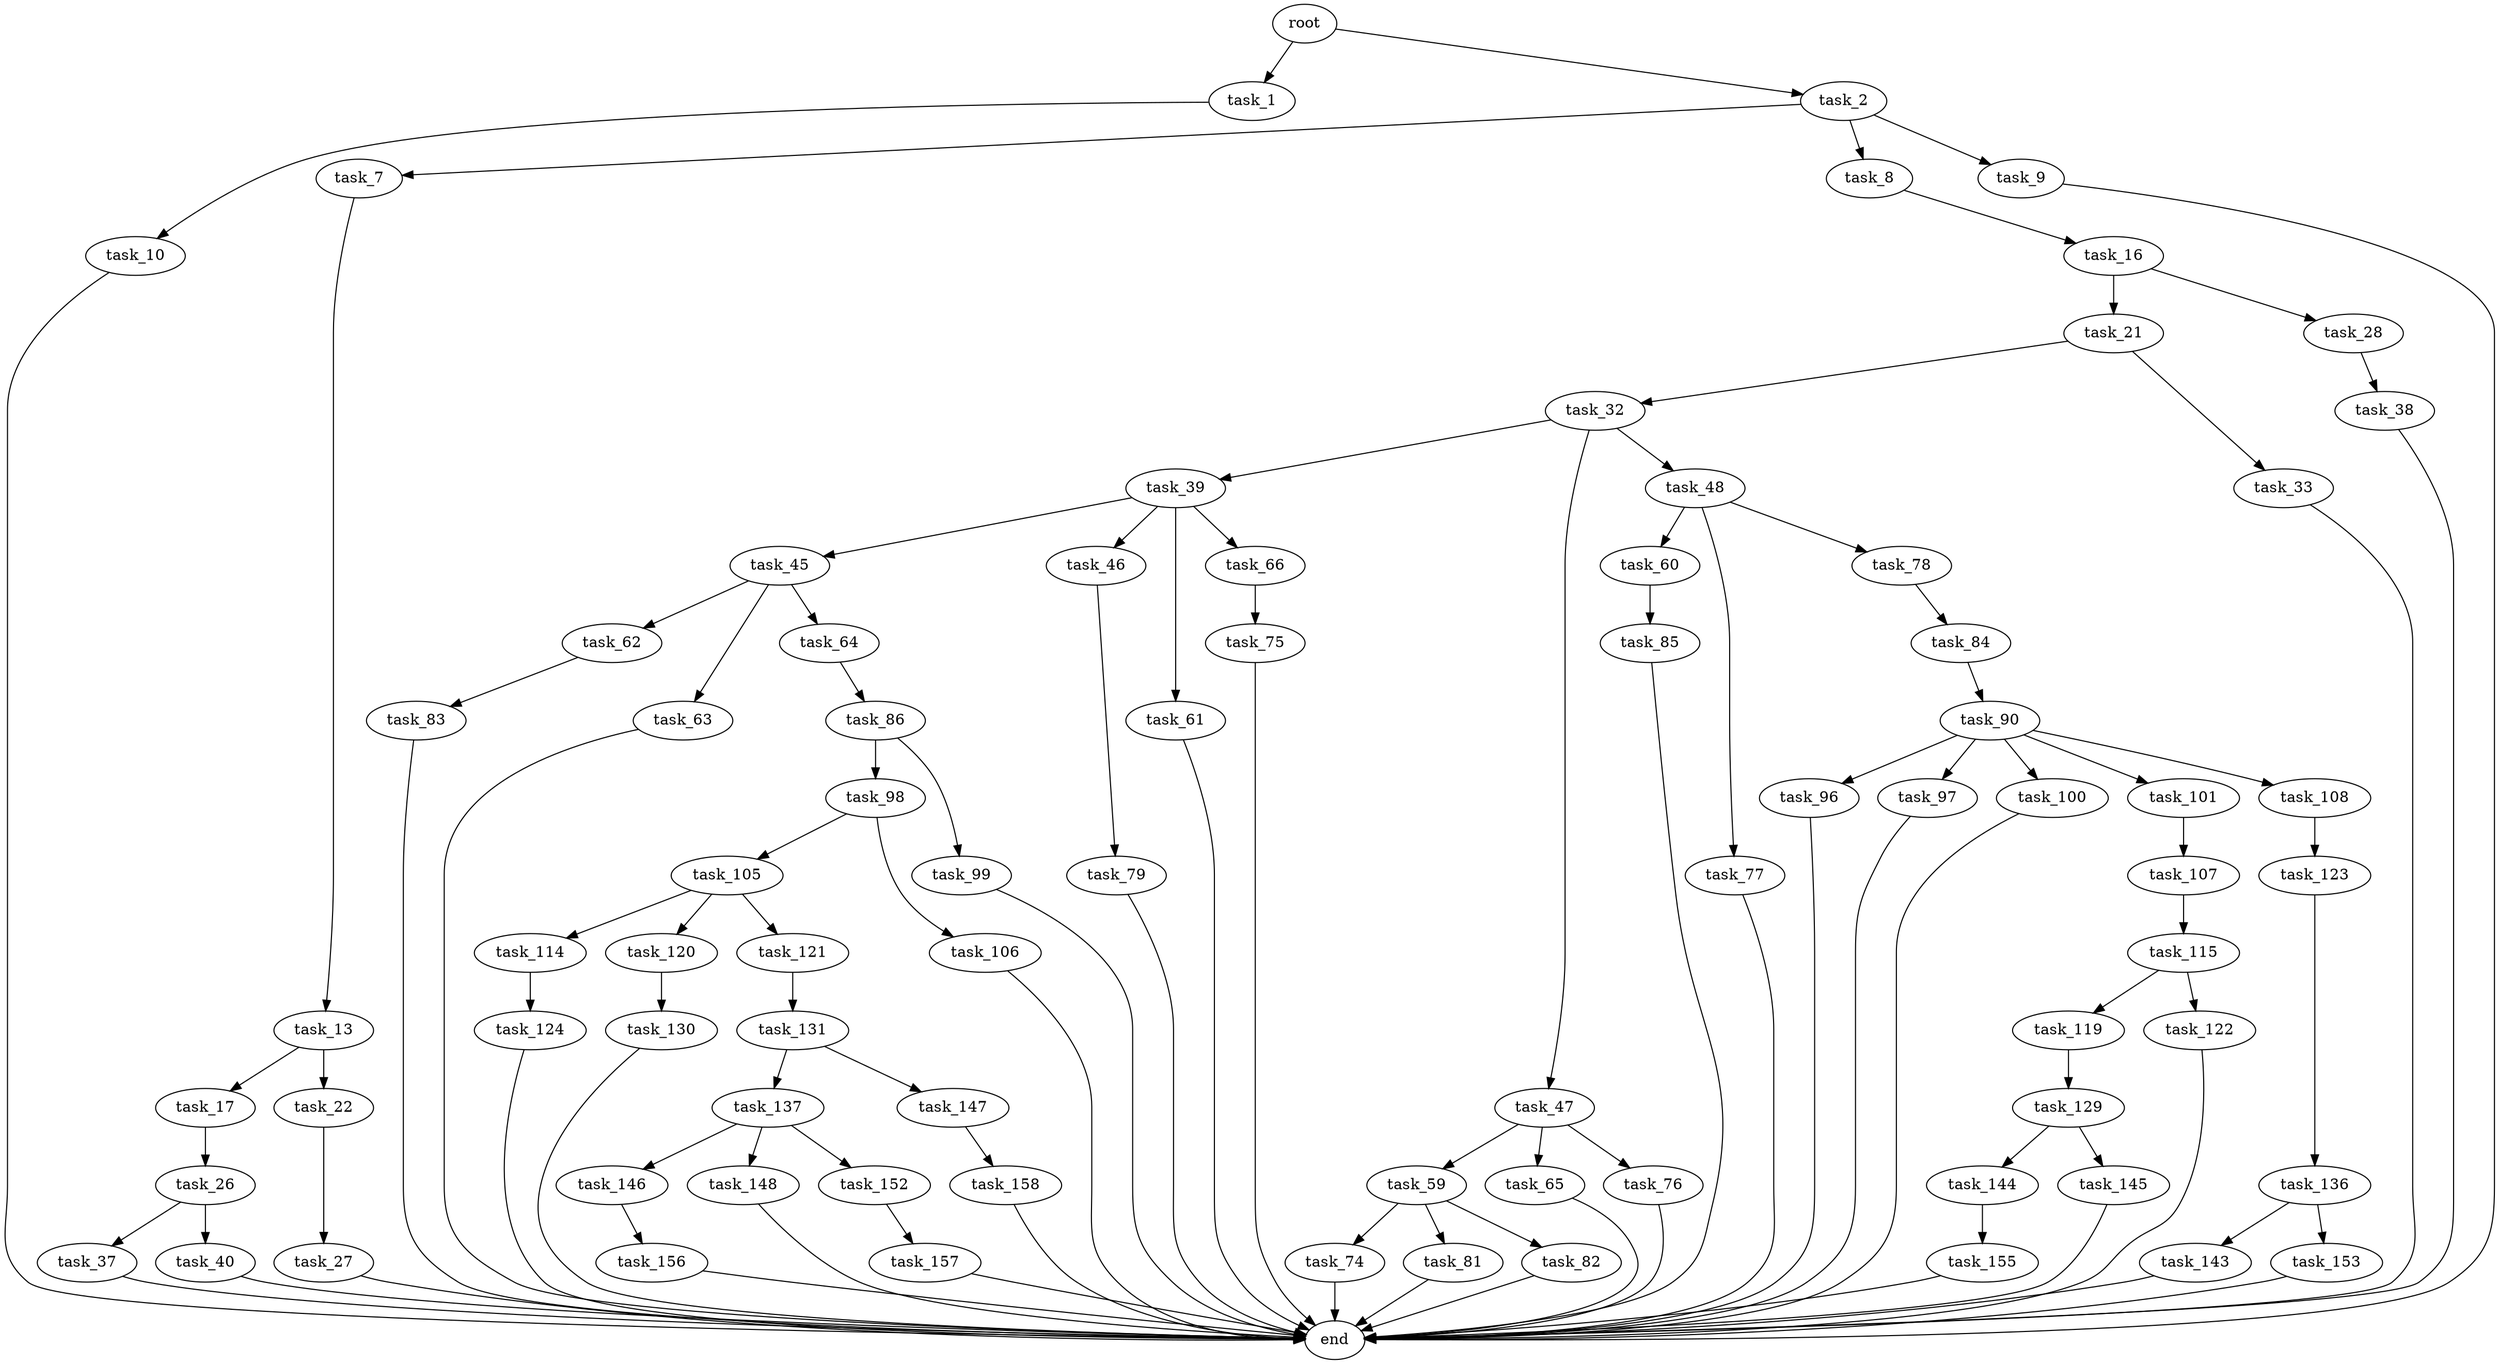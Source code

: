 digraph G {
  root [size="0.000000"];
  task_1 [size="18924448236.000000"];
  task_2 [size="24359407790.000000"];
  task_10 [size="275195312822.000000"];
  task_7 [size="262939116233.000000"];
  task_8 [size="906017655041.000000"];
  task_9 [size="1635669853.000000"];
  task_13 [size="819906407374.000000"];
  task_16 [size="3116544540.000000"];
  end [size="0.000000"];
  task_17 [size="1073741824000.000000"];
  task_22 [size="16210780010.000000"];
  task_21 [size="40818702294.000000"];
  task_28 [size="12547602834.000000"];
  task_26 [size="368293445632.000000"];
  task_32 [size="26241919204.000000"];
  task_33 [size="14401048609.000000"];
  task_27 [size="395131499058.000000"];
  task_37 [size="1073741824000.000000"];
  task_40 [size="28991029248.000000"];
  task_38 [size="8589934592.000000"];
  task_39 [size="622673119276.000000"];
  task_47 [size="8877108967.000000"];
  task_48 [size="8589934592.000000"];
  task_45 [size="1073741824000.000000"];
  task_46 [size="28991029248.000000"];
  task_61 [size="237924872061.000000"];
  task_66 [size="438044073483.000000"];
  task_62 [size="368293445632.000000"];
  task_63 [size="238804392128.000000"];
  task_64 [size="26935168209.000000"];
  task_79 [size="134217728000.000000"];
  task_59 [size="5662896562.000000"];
  task_65 [size="10573499485.000000"];
  task_76 [size="640045592840.000000"];
  task_60 [size="1073741824000.000000"];
  task_77 [size="8589934592.000000"];
  task_78 [size="45404184812.000000"];
  task_74 [size="549755813888.000000"];
  task_81 [size="1058899465769.000000"];
  task_82 [size="9647625778.000000"];
  task_85 [size="15264579758.000000"];
  task_83 [size="35578652884.000000"];
  task_86 [size="28438691253.000000"];
  task_75 [size="29746640737.000000"];
  task_84 [size="1036965839.000000"];
  task_90 [size="16895017206.000000"];
  task_98 [size="1073741824000.000000"];
  task_99 [size="28991029248.000000"];
  task_96 [size="28912743402.000000"];
  task_97 [size="86056168236.000000"];
  task_100 [size="119182770844.000000"];
  task_101 [size="68719476736.000000"];
  task_108 [size="9436959480.000000"];
  task_105 [size="7321415766.000000"];
  task_106 [size="856561569240.000000"];
  task_107 [size="6125138223.000000"];
  task_114 [size="16062921422.000000"];
  task_120 [size="109220622453.000000"];
  task_121 [size="32248575114.000000"];
  task_115 [size="34792250768.000000"];
  task_123 [size="179978020512.000000"];
  task_124 [size="149564204940.000000"];
  task_119 [size="448581258944.000000"];
  task_122 [size="542432643189.000000"];
  task_129 [size="13251167096.000000"];
  task_130 [size="30094103540.000000"];
  task_131 [size="436718052056.000000"];
  task_136 [size="231928233984.000000"];
  task_144 [size="28991029248.000000"];
  task_145 [size="68719476736.000000"];
  task_137 [size="1073741824000.000000"];
  task_147 [size="782757789696.000000"];
  task_143 [size="368293445632.000000"];
  task_153 [size="454925104731.000000"];
  task_146 [size="35015506197.000000"];
  task_148 [size="277285133897.000000"];
  task_152 [size="805543449792.000000"];
  task_155 [size="1362953563.000000"];
  task_156 [size="8589934592.000000"];
  task_158 [size="28991029248.000000"];
  task_157 [size="621217887576.000000"];

  root -> task_1 [size="1.000000"];
  root -> task_2 [size="1.000000"];
  task_1 -> task_10 [size="679477248.000000"];
  task_2 -> task_7 [size="33554432.000000"];
  task_2 -> task_8 [size="33554432.000000"];
  task_2 -> task_9 [size="33554432.000000"];
  task_10 -> end [size="1.000000"];
  task_7 -> task_13 [size="411041792.000000"];
  task_8 -> task_16 [size="679477248.000000"];
  task_9 -> end [size="1.000000"];
  task_13 -> task_17 [size="838860800.000000"];
  task_13 -> task_22 [size="838860800.000000"];
  task_16 -> task_21 [size="134217728.000000"];
  task_16 -> task_28 [size="134217728.000000"];
  task_17 -> task_26 [size="838860800.000000"];
  task_22 -> task_27 [size="301989888.000000"];
  task_21 -> task_32 [size="679477248.000000"];
  task_21 -> task_33 [size="679477248.000000"];
  task_28 -> task_38 [size="536870912.000000"];
  task_26 -> task_37 [size="411041792.000000"];
  task_26 -> task_40 [size="411041792.000000"];
  task_32 -> task_39 [size="536870912.000000"];
  task_32 -> task_47 [size="536870912.000000"];
  task_32 -> task_48 [size="536870912.000000"];
  task_33 -> end [size="1.000000"];
  task_27 -> end [size="1.000000"];
  task_37 -> end [size="1.000000"];
  task_40 -> end [size="1.000000"];
  task_38 -> end [size="1.000000"];
  task_39 -> task_45 [size="411041792.000000"];
  task_39 -> task_46 [size="411041792.000000"];
  task_39 -> task_61 [size="411041792.000000"];
  task_39 -> task_66 [size="411041792.000000"];
  task_47 -> task_59 [size="301989888.000000"];
  task_47 -> task_65 [size="301989888.000000"];
  task_47 -> task_76 [size="301989888.000000"];
  task_48 -> task_60 [size="33554432.000000"];
  task_48 -> task_77 [size="33554432.000000"];
  task_48 -> task_78 [size="33554432.000000"];
  task_45 -> task_62 [size="838860800.000000"];
  task_45 -> task_63 [size="838860800.000000"];
  task_45 -> task_64 [size="838860800.000000"];
  task_46 -> task_79 [size="75497472.000000"];
  task_61 -> end [size="1.000000"];
  task_66 -> task_75 [size="301989888.000000"];
  task_62 -> task_83 [size="411041792.000000"];
  task_63 -> end [size="1.000000"];
  task_64 -> task_86 [size="838860800.000000"];
  task_79 -> end [size="1.000000"];
  task_59 -> task_74 [size="134217728.000000"];
  task_59 -> task_81 [size="134217728.000000"];
  task_59 -> task_82 [size="134217728.000000"];
  task_65 -> end [size="1.000000"];
  task_76 -> end [size="1.000000"];
  task_60 -> task_85 [size="838860800.000000"];
  task_77 -> end [size="1.000000"];
  task_78 -> task_84 [size="33554432.000000"];
  task_74 -> end [size="1.000000"];
  task_81 -> end [size="1.000000"];
  task_82 -> end [size="1.000000"];
  task_85 -> end [size="1.000000"];
  task_83 -> end [size="1.000000"];
  task_86 -> task_98 [size="838860800.000000"];
  task_86 -> task_99 [size="838860800.000000"];
  task_75 -> end [size="1.000000"];
  task_84 -> task_90 [size="33554432.000000"];
  task_90 -> task_96 [size="536870912.000000"];
  task_90 -> task_97 [size="536870912.000000"];
  task_90 -> task_100 [size="536870912.000000"];
  task_90 -> task_101 [size="536870912.000000"];
  task_90 -> task_108 [size="536870912.000000"];
  task_98 -> task_105 [size="838860800.000000"];
  task_98 -> task_106 [size="838860800.000000"];
  task_99 -> end [size="1.000000"];
  task_96 -> end [size="1.000000"];
  task_97 -> end [size="1.000000"];
  task_100 -> end [size="1.000000"];
  task_101 -> task_107 [size="134217728.000000"];
  task_108 -> task_123 [size="33554432.000000"];
  task_105 -> task_114 [size="301989888.000000"];
  task_105 -> task_120 [size="301989888.000000"];
  task_105 -> task_121 [size="301989888.000000"];
  task_106 -> end [size="1.000000"];
  task_107 -> task_115 [size="134217728.000000"];
  task_114 -> task_124 [size="838860800.000000"];
  task_120 -> task_130 [size="75497472.000000"];
  task_121 -> task_131 [size="679477248.000000"];
  task_115 -> task_119 [size="33554432.000000"];
  task_115 -> task_122 [size="33554432.000000"];
  task_123 -> task_136 [size="134217728.000000"];
  task_124 -> end [size="1.000000"];
  task_119 -> task_129 [size="411041792.000000"];
  task_122 -> end [size="1.000000"];
  task_129 -> task_144 [size="679477248.000000"];
  task_129 -> task_145 [size="679477248.000000"];
  task_130 -> end [size="1.000000"];
  task_131 -> task_137 [size="536870912.000000"];
  task_131 -> task_147 [size="536870912.000000"];
  task_136 -> task_143 [size="301989888.000000"];
  task_136 -> task_153 [size="301989888.000000"];
  task_144 -> task_155 [size="75497472.000000"];
  task_145 -> end [size="1.000000"];
  task_137 -> task_146 [size="838860800.000000"];
  task_137 -> task_148 [size="838860800.000000"];
  task_137 -> task_152 [size="838860800.000000"];
  task_147 -> task_158 [size="679477248.000000"];
  task_143 -> end [size="1.000000"];
  task_153 -> end [size="1.000000"];
  task_146 -> task_156 [size="679477248.000000"];
  task_148 -> end [size="1.000000"];
  task_152 -> task_157 [size="679477248.000000"];
  task_155 -> end [size="1.000000"];
  task_156 -> end [size="1.000000"];
  task_158 -> end [size="1.000000"];
  task_157 -> end [size="1.000000"];
}
